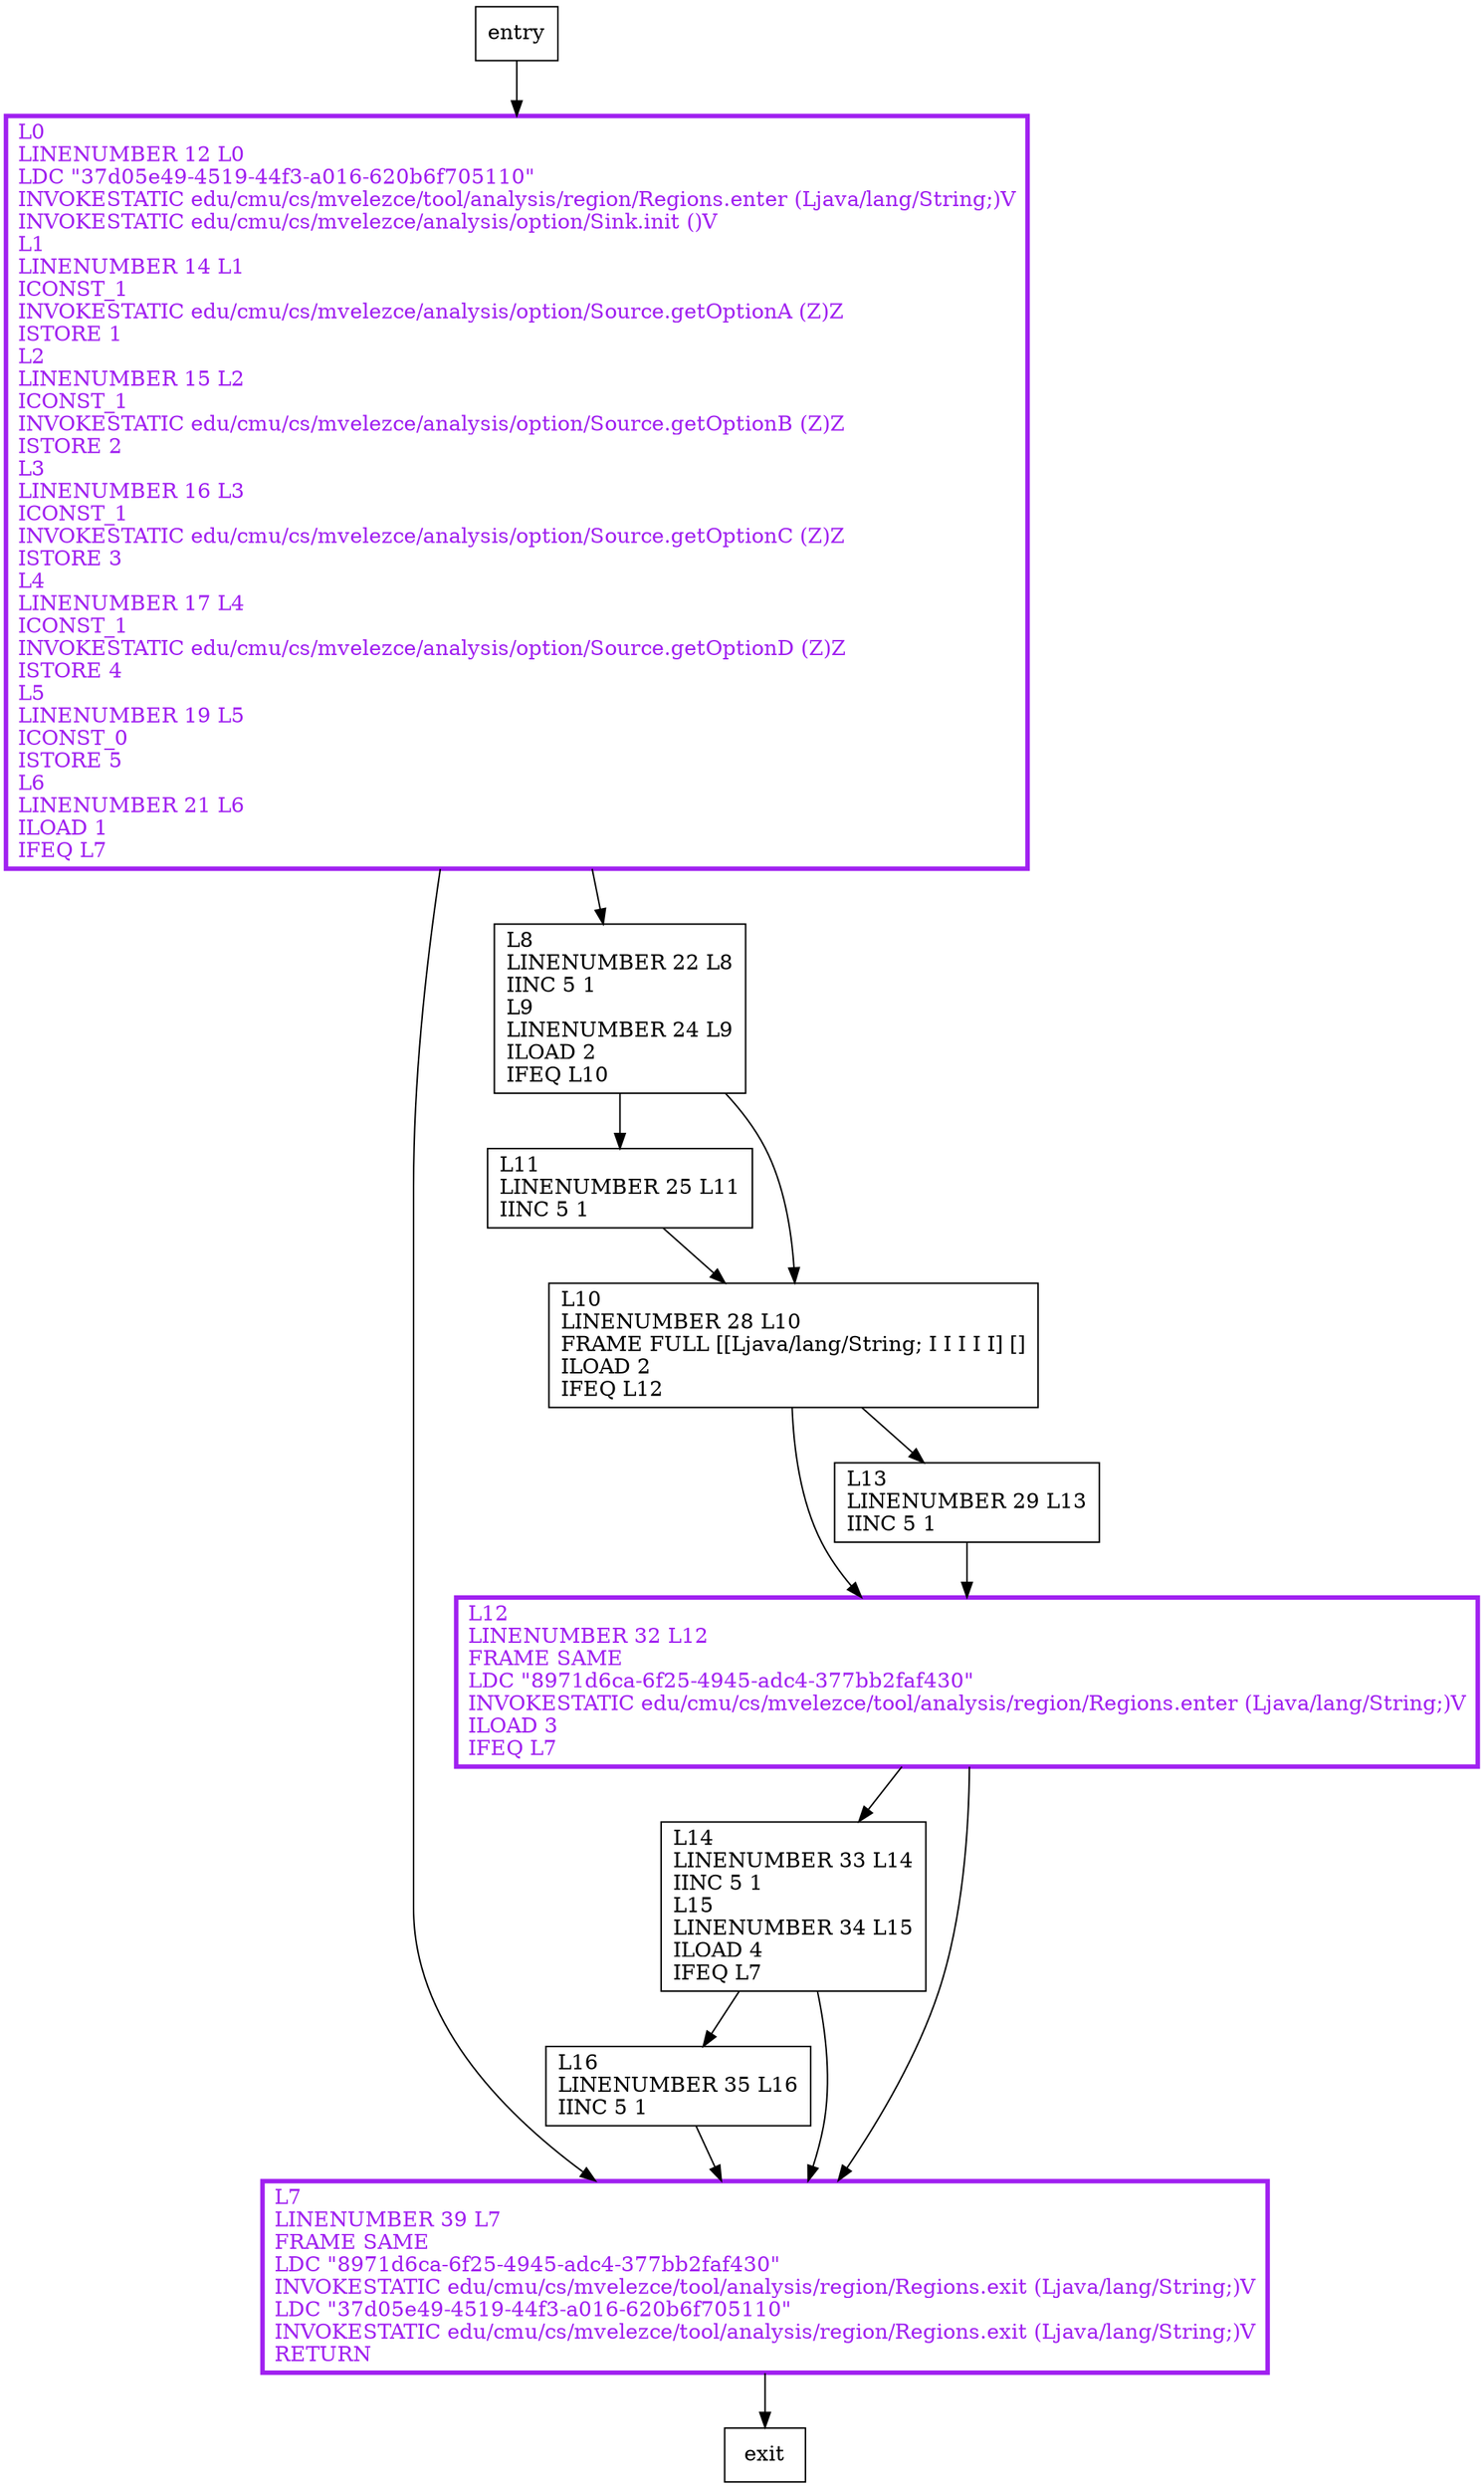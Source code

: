 digraph main {
node [shape=record];
2011630448 [label="L12\lLINENUMBER 32 L12\lFRAME SAME\lLDC \"8971d6ca-6f25-4945-adc4-377bb2faf430\"\lINVOKESTATIC edu/cmu/cs/mvelezce/tool/analysis/region/Regions.enter (Ljava/lang/String;)V\lILOAD 3\lIFEQ L7\l"];
738833917 [label="L16\lLINENUMBER 35 L16\lIINC 5 1\l"];
1496311681 [label="L11\lLINENUMBER 25 L11\lIINC 5 1\l"];
171722964 [label="L14\lLINENUMBER 33 L14\lIINC 5 1\lL15\lLINENUMBER 34 L15\lILOAD 4\lIFEQ L7\l"];
461702873 [label="L13\lLINENUMBER 29 L13\lIINC 5 1\l"];
2050129423 [label="L0\lLINENUMBER 12 L0\lLDC \"37d05e49-4519-44f3-a016-620b6f705110\"\lINVOKESTATIC edu/cmu/cs/mvelezce/tool/analysis/region/Regions.enter (Ljava/lang/String;)V\lINVOKESTATIC edu/cmu/cs/mvelezce/analysis/option/Sink.init ()V\lL1\lLINENUMBER 14 L1\lICONST_1\lINVOKESTATIC edu/cmu/cs/mvelezce/analysis/option/Source.getOptionA (Z)Z\lISTORE 1\lL2\lLINENUMBER 15 L2\lICONST_1\lINVOKESTATIC edu/cmu/cs/mvelezce/analysis/option/Source.getOptionB (Z)Z\lISTORE 2\lL3\lLINENUMBER 16 L3\lICONST_1\lINVOKESTATIC edu/cmu/cs/mvelezce/analysis/option/Source.getOptionC (Z)Z\lISTORE 3\lL4\lLINENUMBER 17 L4\lICONST_1\lINVOKESTATIC edu/cmu/cs/mvelezce/analysis/option/Source.getOptionD (Z)Z\lISTORE 4\lL5\lLINENUMBER 19 L5\lICONST_0\lISTORE 5\lL6\lLINENUMBER 21 L6\lILOAD 1\lIFEQ L7\l"];
1806215637 [label="L7\lLINENUMBER 39 L7\lFRAME SAME\lLDC \"8971d6ca-6f25-4945-adc4-377bb2faf430\"\lINVOKESTATIC edu/cmu/cs/mvelezce/tool/analysis/region/Regions.exit (Ljava/lang/String;)V\lLDC \"37d05e49-4519-44f3-a016-620b6f705110\"\lINVOKESTATIC edu/cmu/cs/mvelezce/tool/analysis/region/Regions.exit (Ljava/lang/String;)V\lRETURN\l"];
813966744 [label="L10\lLINENUMBER 28 L10\lFRAME FULL [[Ljava/lang/String; I I I I I] []\lILOAD 2\lIFEQ L12\l"];
1248120152 [label="L8\lLINENUMBER 22 L8\lIINC 5 1\lL9\lLINENUMBER 24 L9\lILOAD 2\lIFEQ L10\l"];
entry;
exit;
entry -> 2050129423;
2011630448 -> 171722964;
2011630448 -> 1806215637;
738833917 -> 1806215637;
1496311681 -> 813966744;
171722964 -> 738833917;
171722964 -> 1806215637;
461702873 -> 2011630448;
2050129423 -> 1806215637;
2050129423 -> 1248120152;
1806215637 -> exit;
813966744 -> 2011630448;
813966744 -> 461702873;
1248120152 -> 1496311681;
1248120152 -> 813966744;
2011630448[fontcolor="purple", penwidth=3, color="purple"];
2050129423[fontcolor="purple", penwidth=3, color="purple"];
1806215637[fontcolor="purple", penwidth=3, color="purple"];
}
